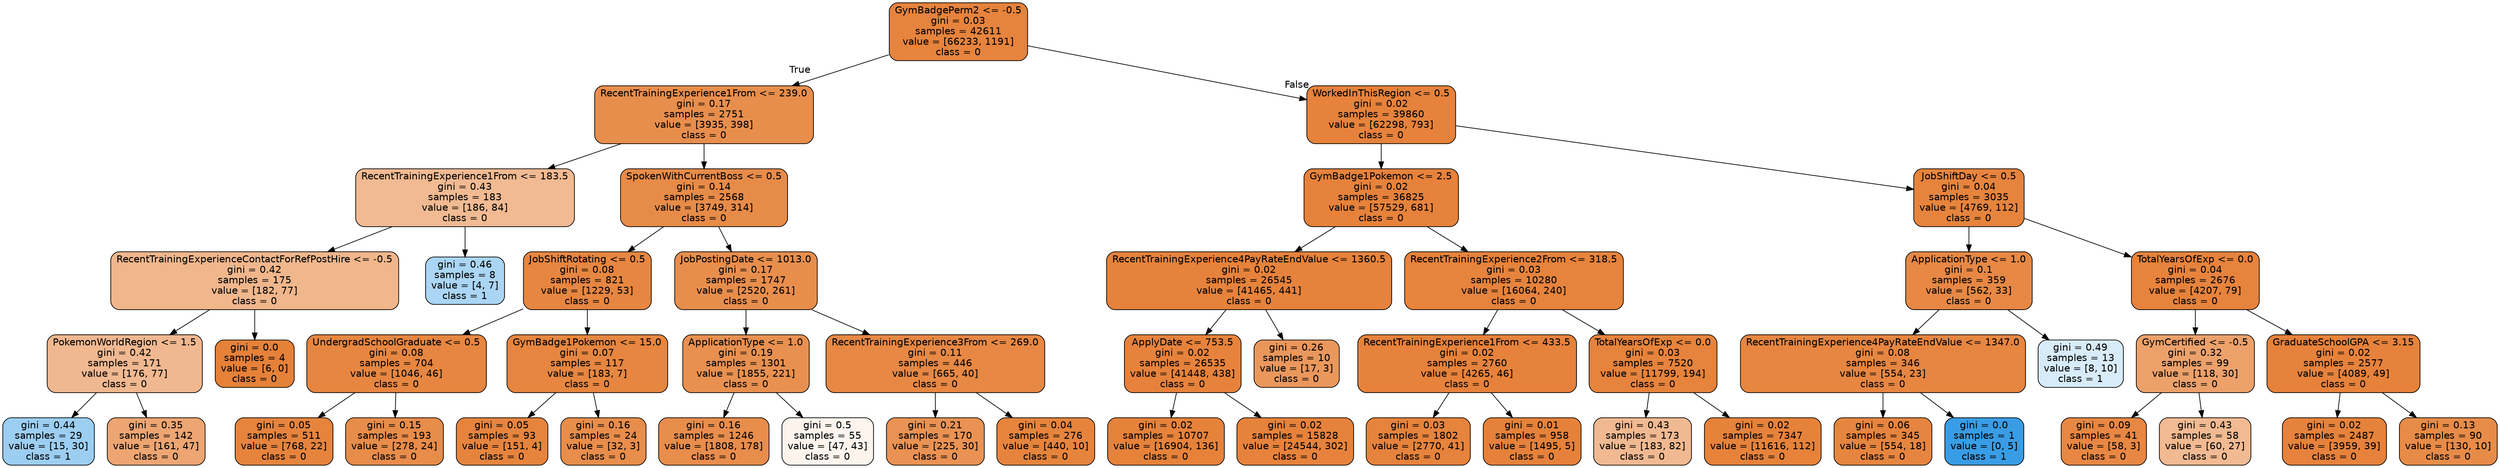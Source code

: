 digraph Tree {
node [shape=box, style="filled, rounded", color="black", fontname=helvetica] ;
edge [fontname=helvetica] ;
0 [label="GymBadgePerm2 <= -0.5\ngini = 0.03\nsamples = 42611\nvalue = [66233, 1191]\nclass = 0", fillcolor="#e58139fa"] ;
1 [label="RecentTrainingExperience1From <= 239.0\ngini = 0.17\nsamples = 2751\nvalue = [3935, 398]\nclass = 0", fillcolor="#e58139e5"] ;
0 -> 1 [labeldistance=2.5, labelangle=45, headlabel="True"] ;
2 [label="RecentTrainingExperience1From <= 183.5\ngini = 0.43\nsamples = 183\nvalue = [186, 84]\nclass = 0", fillcolor="#e581398c"] ;
1 -> 2 ;
3 [label="RecentTrainingExperienceContactForRefPostHire <= -0.5\ngini = 0.42\nsamples = 175\nvalue = [182, 77]\nclass = 0", fillcolor="#e5813993"] ;
2 -> 3 ;
4 [label="PokemonWorldRegion <= 1.5\ngini = 0.42\nsamples = 171\nvalue = [176, 77]\nclass = 0", fillcolor="#e581398f"] ;
3 -> 4 ;
5 [label="gini = 0.44\nsamples = 29\nvalue = [15, 30]\nclass = 1", fillcolor="#399de57f"] ;
4 -> 5 ;
6 [label="gini = 0.35\nsamples = 142\nvalue = [161, 47]\nclass = 0", fillcolor="#e58139b5"] ;
4 -> 6 ;
7 [label="gini = 0.0\nsamples = 4\nvalue = [6, 0]\nclass = 0", fillcolor="#e58139ff"] ;
3 -> 7 ;
8 [label="gini = 0.46\nsamples = 8\nvalue = [4, 7]\nclass = 1", fillcolor="#399de56d"] ;
2 -> 8 ;
9 [label="SpokenWithCurrentBoss <= 0.5\ngini = 0.14\nsamples = 2568\nvalue = [3749, 314]\nclass = 0", fillcolor="#e58139ea"] ;
1 -> 9 ;
10 [label="JobShiftRotating <= 0.5\ngini = 0.08\nsamples = 821\nvalue = [1229, 53]\nclass = 0", fillcolor="#e58139f4"] ;
9 -> 10 ;
11 [label="UndergradSchoolGraduate <= 0.5\ngini = 0.08\nsamples = 704\nvalue = [1046, 46]\nclass = 0", fillcolor="#e58139f4"] ;
10 -> 11 ;
12 [label="gini = 0.05\nsamples = 511\nvalue = [768, 22]\nclass = 0", fillcolor="#e58139f8"] ;
11 -> 12 ;
13 [label="gini = 0.15\nsamples = 193\nvalue = [278, 24]\nclass = 0", fillcolor="#e58139e9"] ;
11 -> 13 ;
14 [label="GymBadge1Pokemon <= 15.0\ngini = 0.07\nsamples = 117\nvalue = [183, 7]\nclass = 0", fillcolor="#e58139f5"] ;
10 -> 14 ;
15 [label="gini = 0.05\nsamples = 93\nvalue = [151, 4]\nclass = 0", fillcolor="#e58139f8"] ;
14 -> 15 ;
16 [label="gini = 0.16\nsamples = 24\nvalue = [32, 3]\nclass = 0", fillcolor="#e58139e7"] ;
14 -> 16 ;
17 [label="JobPostingDate <= 1013.0\ngini = 0.17\nsamples = 1747\nvalue = [2520, 261]\nclass = 0", fillcolor="#e58139e5"] ;
9 -> 17 ;
18 [label="ApplicationType <= 1.0\ngini = 0.19\nsamples = 1301\nvalue = [1855, 221]\nclass = 0", fillcolor="#e58139e1"] ;
17 -> 18 ;
19 [label="gini = 0.16\nsamples = 1246\nvalue = [1808, 178]\nclass = 0", fillcolor="#e58139e6"] ;
18 -> 19 ;
20 [label="gini = 0.5\nsamples = 55\nvalue = [47, 43]\nclass = 0", fillcolor="#e5813916"] ;
18 -> 20 ;
21 [label="RecentTrainingExperience3From <= 269.0\ngini = 0.11\nsamples = 446\nvalue = [665, 40]\nclass = 0", fillcolor="#e58139f0"] ;
17 -> 21 ;
22 [label="gini = 0.21\nsamples = 170\nvalue = [225, 30]\nclass = 0", fillcolor="#e58139dd"] ;
21 -> 22 ;
23 [label="gini = 0.04\nsamples = 276\nvalue = [440, 10]\nclass = 0", fillcolor="#e58139f9"] ;
21 -> 23 ;
24 [label="WorkedInThisRegion <= 0.5\ngini = 0.02\nsamples = 39860\nvalue = [62298, 793]\nclass = 0", fillcolor="#e58139fc"] ;
0 -> 24 [labeldistance=2.5, labelangle=-45, headlabel="False"] ;
25 [label="GymBadge1Pokemon <= 2.5\ngini = 0.02\nsamples = 36825\nvalue = [57529, 681]\nclass = 0", fillcolor="#e58139fc"] ;
24 -> 25 ;
26 [label="RecentTrainingExperience4PayRateEndValue <= 1360.5\ngini = 0.02\nsamples = 26545\nvalue = [41465, 441]\nclass = 0", fillcolor="#e58139fc"] ;
25 -> 26 ;
27 [label="ApplyDate <= 753.5\ngini = 0.02\nsamples = 26535\nvalue = [41448, 438]\nclass = 0", fillcolor="#e58139fc"] ;
26 -> 27 ;
28 [label="gini = 0.02\nsamples = 10707\nvalue = [16904, 136]\nclass = 0", fillcolor="#e58139fd"] ;
27 -> 28 ;
29 [label="gini = 0.02\nsamples = 15828\nvalue = [24544, 302]\nclass = 0", fillcolor="#e58139fc"] ;
27 -> 29 ;
30 [label="gini = 0.26\nsamples = 10\nvalue = [17, 3]\nclass = 0", fillcolor="#e58139d2"] ;
26 -> 30 ;
31 [label="RecentTrainingExperience2From <= 318.5\ngini = 0.03\nsamples = 10280\nvalue = [16064, 240]\nclass = 0", fillcolor="#e58139fb"] ;
25 -> 31 ;
32 [label="RecentTrainingExperience1From <= 433.5\ngini = 0.02\nsamples = 2760\nvalue = [4265, 46]\nclass = 0", fillcolor="#e58139fc"] ;
31 -> 32 ;
33 [label="gini = 0.03\nsamples = 1802\nvalue = [2770, 41]\nclass = 0", fillcolor="#e58139fb"] ;
32 -> 33 ;
34 [label="gini = 0.01\nsamples = 958\nvalue = [1495, 5]\nclass = 0", fillcolor="#e58139fe"] ;
32 -> 34 ;
35 [label="TotalYearsOfExp <= 0.0\ngini = 0.03\nsamples = 7520\nvalue = [11799, 194]\nclass = 0", fillcolor="#e58139fb"] ;
31 -> 35 ;
36 [label="gini = 0.43\nsamples = 173\nvalue = [183, 82]\nclass = 0", fillcolor="#e581398d"] ;
35 -> 36 ;
37 [label="gini = 0.02\nsamples = 7347\nvalue = [11616, 112]\nclass = 0", fillcolor="#e58139fd"] ;
35 -> 37 ;
38 [label="JobShiftDay <= 0.5\ngini = 0.04\nsamples = 3035\nvalue = [4769, 112]\nclass = 0", fillcolor="#e58139f9"] ;
24 -> 38 ;
39 [label="ApplicationType <= 1.0\ngini = 0.1\nsamples = 359\nvalue = [562, 33]\nclass = 0", fillcolor="#e58139f0"] ;
38 -> 39 ;
40 [label="RecentTrainingExperience4PayRateEndValue <= 1347.0\ngini = 0.08\nsamples = 346\nvalue = [554, 23]\nclass = 0", fillcolor="#e58139f4"] ;
39 -> 40 ;
41 [label="gini = 0.06\nsamples = 345\nvalue = [554, 18]\nclass = 0", fillcolor="#e58139f7"] ;
40 -> 41 ;
42 [label="gini = 0.0\nsamples = 1\nvalue = [0, 5]\nclass = 1", fillcolor="#399de5ff"] ;
40 -> 42 ;
43 [label="gini = 0.49\nsamples = 13\nvalue = [8, 10]\nclass = 1", fillcolor="#399de533"] ;
39 -> 43 ;
44 [label="TotalYearsOfExp <= 0.0\ngini = 0.04\nsamples = 2676\nvalue = [4207, 79]\nclass = 0", fillcolor="#e58139fa"] ;
38 -> 44 ;
45 [label="GymCertified <= -0.5\ngini = 0.32\nsamples = 99\nvalue = [118, 30]\nclass = 0", fillcolor="#e58139be"] ;
44 -> 45 ;
46 [label="gini = 0.09\nsamples = 41\nvalue = [58, 3]\nclass = 0", fillcolor="#e58139f2"] ;
45 -> 46 ;
47 [label="gini = 0.43\nsamples = 58\nvalue = [60, 27]\nclass = 0", fillcolor="#e581398c"] ;
45 -> 47 ;
48 [label="GraduateSchoolGPA <= 3.15\ngini = 0.02\nsamples = 2577\nvalue = [4089, 49]\nclass = 0", fillcolor="#e58139fc"] ;
44 -> 48 ;
49 [label="gini = 0.02\nsamples = 2487\nvalue = [3959, 39]\nclass = 0", fillcolor="#e58139fc"] ;
48 -> 49 ;
50 [label="gini = 0.13\nsamples = 90\nvalue = [130, 10]\nclass = 0", fillcolor="#e58139eb"] ;
48 -> 50 ;
}